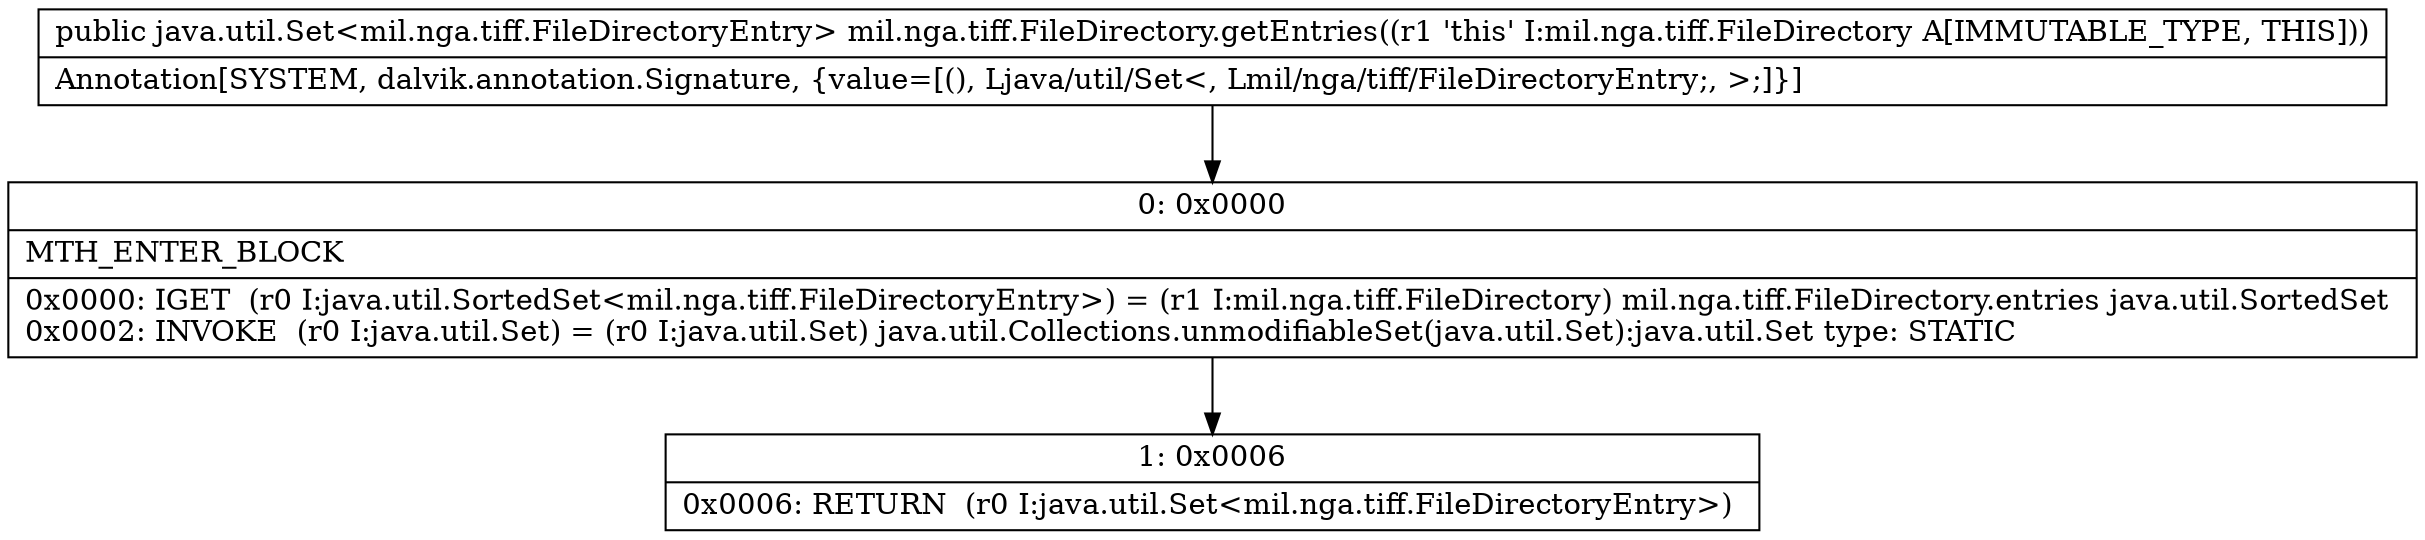 digraph "CFG formil.nga.tiff.FileDirectory.getEntries()Ljava\/util\/Set;" {
Node_0 [shape=record,label="{0\:\ 0x0000|MTH_ENTER_BLOCK\l|0x0000: IGET  (r0 I:java.util.SortedSet\<mil.nga.tiff.FileDirectoryEntry\>) = (r1 I:mil.nga.tiff.FileDirectory) mil.nga.tiff.FileDirectory.entries java.util.SortedSet \l0x0002: INVOKE  (r0 I:java.util.Set) = (r0 I:java.util.Set) java.util.Collections.unmodifiableSet(java.util.Set):java.util.Set type: STATIC \l}"];
Node_1 [shape=record,label="{1\:\ 0x0006|0x0006: RETURN  (r0 I:java.util.Set\<mil.nga.tiff.FileDirectoryEntry\>) \l}"];
MethodNode[shape=record,label="{public java.util.Set\<mil.nga.tiff.FileDirectoryEntry\> mil.nga.tiff.FileDirectory.getEntries((r1 'this' I:mil.nga.tiff.FileDirectory A[IMMUTABLE_TYPE, THIS]))  | Annotation[SYSTEM, dalvik.annotation.Signature, \{value=[(), Ljava\/util\/Set\<, Lmil\/nga\/tiff\/FileDirectoryEntry;, \>;]\}]\l}"];
MethodNode -> Node_0;
Node_0 -> Node_1;
}

